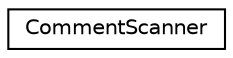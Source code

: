 digraph "类继承关系图"
{
 // INTERACTIVE_SVG=YES
 // LATEX_PDF_SIZE
  edge [fontname="Helvetica",fontsize="10",labelfontname="Helvetica",labelfontsize="10"];
  node [fontname="Helvetica",fontsize="10",shape=record];
  rankdir="LR";
  Node0 [label="CommentScanner",height=0.2,width=0.4,color="black", fillcolor="white", style="filled",URL="$d0/d6b/class_comment_scanner.html",tooltip=" "];
}

